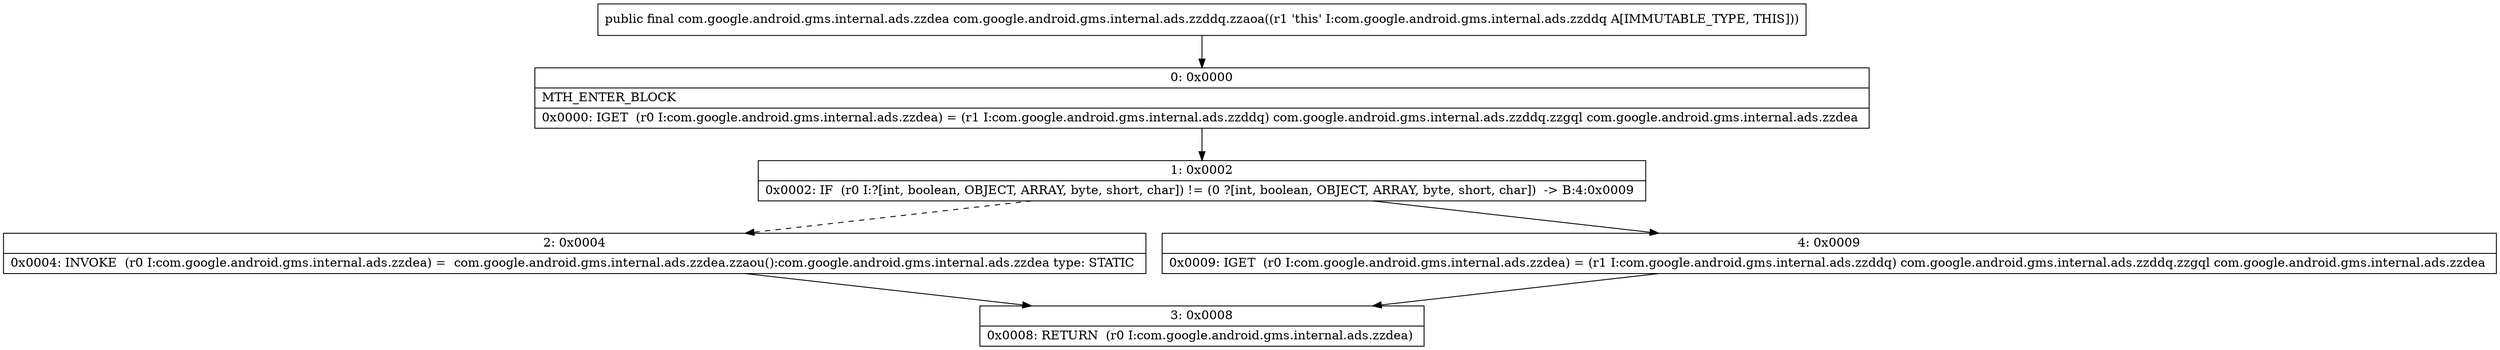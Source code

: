 digraph "CFG forcom.google.android.gms.internal.ads.zzddq.zzaoa()Lcom\/google\/android\/gms\/internal\/ads\/zzdea;" {
Node_0 [shape=record,label="{0\:\ 0x0000|MTH_ENTER_BLOCK\l|0x0000: IGET  (r0 I:com.google.android.gms.internal.ads.zzdea) = (r1 I:com.google.android.gms.internal.ads.zzddq) com.google.android.gms.internal.ads.zzddq.zzgql com.google.android.gms.internal.ads.zzdea \l}"];
Node_1 [shape=record,label="{1\:\ 0x0002|0x0002: IF  (r0 I:?[int, boolean, OBJECT, ARRAY, byte, short, char]) != (0 ?[int, boolean, OBJECT, ARRAY, byte, short, char])  \-\> B:4:0x0009 \l}"];
Node_2 [shape=record,label="{2\:\ 0x0004|0x0004: INVOKE  (r0 I:com.google.android.gms.internal.ads.zzdea) =  com.google.android.gms.internal.ads.zzdea.zzaou():com.google.android.gms.internal.ads.zzdea type: STATIC \l}"];
Node_3 [shape=record,label="{3\:\ 0x0008|0x0008: RETURN  (r0 I:com.google.android.gms.internal.ads.zzdea) \l}"];
Node_4 [shape=record,label="{4\:\ 0x0009|0x0009: IGET  (r0 I:com.google.android.gms.internal.ads.zzdea) = (r1 I:com.google.android.gms.internal.ads.zzddq) com.google.android.gms.internal.ads.zzddq.zzgql com.google.android.gms.internal.ads.zzdea \l}"];
MethodNode[shape=record,label="{public final com.google.android.gms.internal.ads.zzdea com.google.android.gms.internal.ads.zzddq.zzaoa((r1 'this' I:com.google.android.gms.internal.ads.zzddq A[IMMUTABLE_TYPE, THIS])) }"];
MethodNode -> Node_0;
Node_0 -> Node_1;
Node_1 -> Node_2[style=dashed];
Node_1 -> Node_4;
Node_2 -> Node_3;
Node_4 -> Node_3;
}

